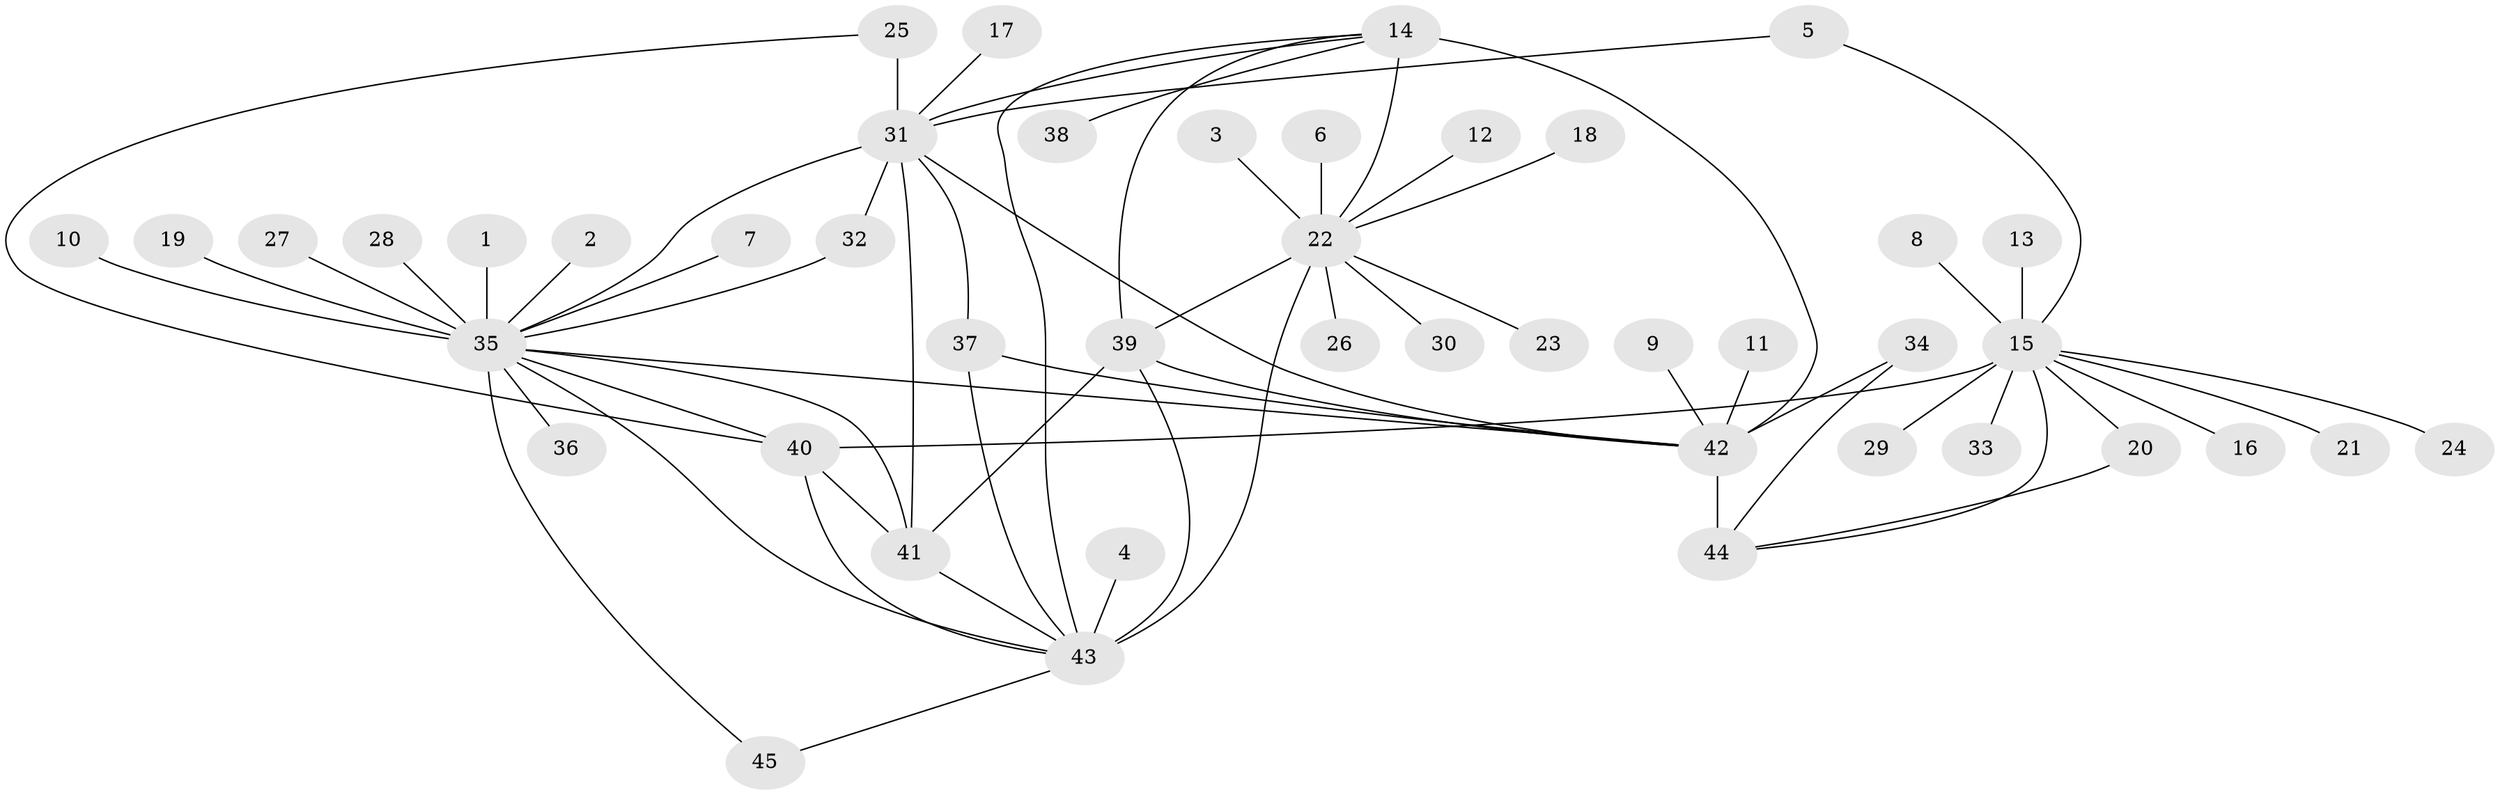 // original degree distribution, {8: 0.06206896551724138, 11: 0.020689655172413793, 10: 0.034482758620689655, 9: 0.04827586206896552, 16: 0.006896551724137931, 12: 0.006896551724137931, 7: 0.041379310344827586, 14: 0.006896551724137931, 13: 0.006896551724137931, 6: 0.013793103448275862, 2: 0.15172413793103448, 1: 0.5448275862068965, 4: 0.013793103448275862, 3: 0.041379310344827586}
// Generated by graph-tools (version 1.1) at 2025/37/03/04/25 23:37:43]
// undirected, 45 vertices, 65 edges
graph export_dot {
  node [color=gray90,style=filled];
  1;
  2;
  3;
  4;
  5;
  6;
  7;
  8;
  9;
  10;
  11;
  12;
  13;
  14;
  15;
  16;
  17;
  18;
  19;
  20;
  21;
  22;
  23;
  24;
  25;
  26;
  27;
  28;
  29;
  30;
  31;
  32;
  33;
  34;
  35;
  36;
  37;
  38;
  39;
  40;
  41;
  42;
  43;
  44;
  45;
  1 -- 35 [weight=1.0];
  2 -- 35 [weight=1.0];
  3 -- 22 [weight=1.0];
  4 -- 43 [weight=1.0];
  5 -- 15 [weight=1.0];
  5 -- 31 [weight=1.0];
  6 -- 22 [weight=1.0];
  7 -- 35 [weight=1.0];
  8 -- 15 [weight=1.0];
  9 -- 42 [weight=1.0];
  10 -- 35 [weight=1.0];
  11 -- 42 [weight=1.0];
  12 -- 22 [weight=1.0];
  13 -- 15 [weight=1.0];
  14 -- 22 [weight=4.0];
  14 -- 31 [weight=1.0];
  14 -- 38 [weight=1.0];
  14 -- 39 [weight=1.0];
  14 -- 42 [weight=1.0];
  14 -- 43 [weight=1.0];
  15 -- 16 [weight=1.0];
  15 -- 20 [weight=1.0];
  15 -- 21 [weight=1.0];
  15 -- 24 [weight=1.0];
  15 -- 29 [weight=1.0];
  15 -- 33 [weight=1.0];
  15 -- 40 [weight=10.0];
  15 -- 44 [weight=1.0];
  17 -- 31 [weight=1.0];
  18 -- 22 [weight=1.0];
  19 -- 35 [weight=1.0];
  20 -- 44 [weight=1.0];
  22 -- 23 [weight=1.0];
  22 -- 26 [weight=1.0];
  22 -- 30 [weight=1.0];
  22 -- 39 [weight=4.0];
  22 -- 43 [weight=4.0];
  25 -- 31 [weight=6.0];
  25 -- 40 [weight=1.0];
  27 -- 35 [weight=6.0];
  28 -- 35 [weight=1.0];
  31 -- 32 [weight=1.0];
  31 -- 35 [weight=1.0];
  31 -- 37 [weight=1.0];
  31 -- 41 [weight=1.0];
  31 -- 42 [weight=1.0];
  32 -- 35 [weight=1.0];
  34 -- 42 [weight=4.0];
  34 -- 44 [weight=2.0];
  35 -- 36 [weight=1.0];
  35 -- 40 [weight=1.0];
  35 -- 41 [weight=1.0];
  35 -- 42 [weight=1.0];
  35 -- 43 [weight=1.0];
  35 -- 45 [weight=1.0];
  37 -- 42 [weight=1.0];
  37 -- 43 [weight=1.0];
  39 -- 41 [weight=2.0];
  39 -- 42 [weight=1.0];
  39 -- 43 [weight=1.0];
  40 -- 41 [weight=2.0];
  40 -- 43 [weight=1.0];
  41 -- 43 [weight=1.0];
  42 -- 44 [weight=8.0];
  43 -- 45 [weight=1.0];
}
